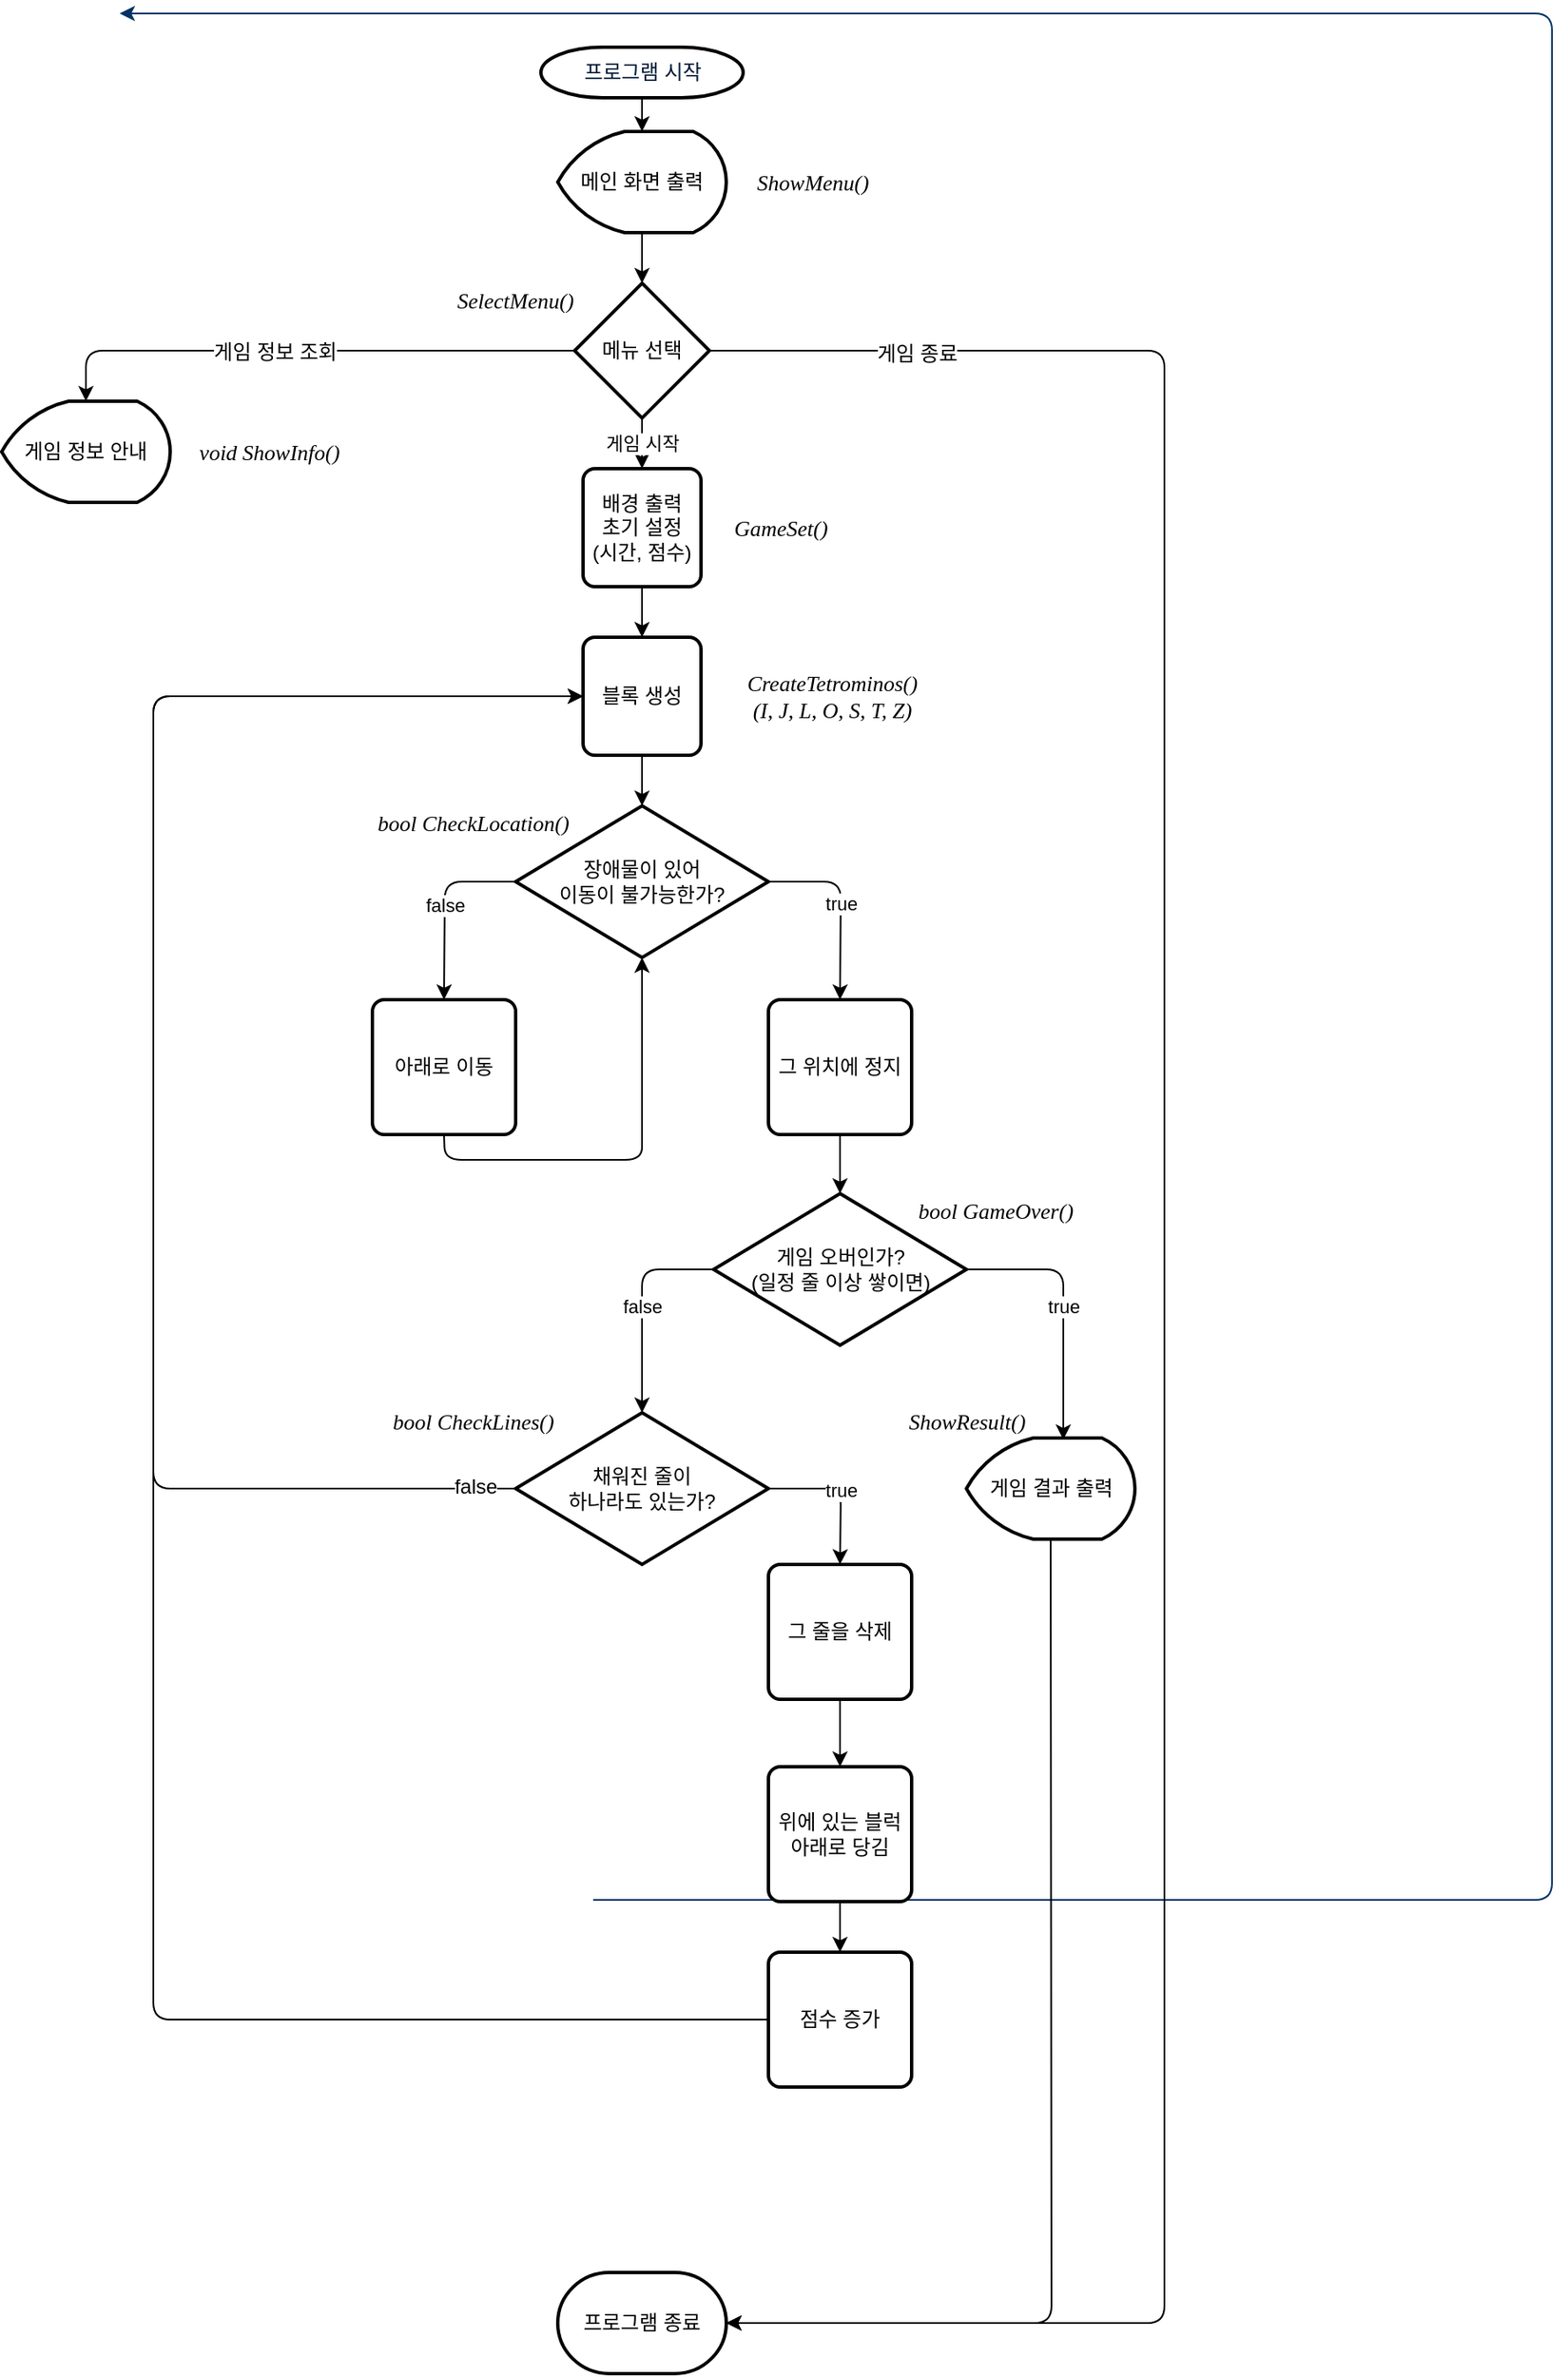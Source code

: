 <mxfile version="12.1.3" type="device" pages="1"><diagram id="6a731a19-8d31-9384-78a2-239565b7b9f0" name="Page-1"><mxGraphModel dx="1656" dy="1021" grid="1" gridSize="10" guides="1" tooltips="1" connect="1" arrows="1" fold="1" page="1" pageScale="1" pageWidth="827" pageHeight="1169" background="#ffffff" math="0" shadow="0"><root><mxCell id="0"/><mxCell id="1" parent="0"/><mxCell id="45" value="" style="edgeStyle=elbowEdgeStyle;elbow=horizontal;exitX=1;exitY=0.5;exitPerimeter=0;entryX=0.905;entryY=0.5;entryPerimeter=0;fontColor=#001933;fontStyle=1;strokeColor=#003366;strokeWidth=1;html=1;" parent="1" target="34" edge="1"><mxGeometry width="100" height="100" as="geometry"><mxPoint x="381" y="1119" as="sourcePoint"/><mxPoint x="100" as="targetPoint"/><Array as="points"><mxPoint x="950" y="1320"/></Array></mxGeometry></mxCell><mxCell id="VWo9CUhxOOEfFBeLFgR8-56" value="프로그램 시작" style="shape=mxgraph.flowchart.terminator;fillColor=#FFFFFF;strokeColor=#000000;strokeWidth=2;gradientColor=none;gradientDirection=north;fontColor=#001933;fontStyle=0;html=1;" vertex="1" parent="1"><mxGeometry x="350" y="20" width="120" height="30" as="geometry"/></mxCell><mxCell id="VWo9CUhxOOEfFBeLFgR8-57" value="메인 화면 출력" style="strokeWidth=2;html=1;shape=mxgraph.flowchart.display;whiteSpace=wrap;" vertex="1" parent="1"><mxGeometry x="360" y="70" width="100" height="60" as="geometry"/></mxCell><mxCell id="VWo9CUhxOOEfFBeLFgR8-60" value="메뉴 선택" style="strokeWidth=2;html=1;shape=mxgraph.flowchart.decision;whiteSpace=wrap;" vertex="1" parent="1"><mxGeometry x="370" y="160" width="80" height="80" as="geometry"/></mxCell><mxCell id="VWo9CUhxOOEfFBeLFgR8-62" value="" style="endArrow=classic;html=1;exitX=0;exitY=0.5;exitDx=0;exitDy=0;exitPerimeter=0;entryX=0.5;entryY=0;entryDx=0;entryDy=0;entryPerimeter=0;" edge="1" parent="1" source="VWo9CUhxOOEfFBeLFgR8-60" target="VWo9CUhxOOEfFBeLFgR8-63"><mxGeometry width="50" height="50" relative="1" as="geometry"><mxPoint x="350" y="300" as="sourcePoint"/><mxPoint x="80" y="240" as="targetPoint"/><Array as="points"><mxPoint x="80" y="200"/></Array></mxGeometry></mxCell><mxCell id="VWo9CUhxOOEfFBeLFgR8-83" value="게임 정보 조회" style="text;html=1;resizable=0;points=[];align=center;verticalAlign=middle;labelBackgroundColor=#ffffff;" vertex="1" connectable="0" parent="VWo9CUhxOOEfFBeLFgR8-62"><mxGeometry x="0.115" y="1" relative="1" as="geometry"><mxPoint as="offset"/></mxGeometry></mxCell><mxCell id="VWo9CUhxOOEfFBeLFgR8-63" value="게임 정보 안내" style="strokeWidth=2;html=1;shape=mxgraph.flowchart.display;whiteSpace=wrap;" vertex="1" parent="1"><mxGeometry x="30" y="230" width="100" height="60" as="geometry"/></mxCell><mxCell id="VWo9CUhxOOEfFBeLFgR8-65" value="게임 시작" style="endArrow=classic;html=1;exitX=0.5;exitY=1;exitDx=0;exitDy=0;exitPerimeter=0;entryX=0.5;entryY=0;entryDx=0;entryDy=0;" edge="1" parent="1" source="VWo9CUhxOOEfFBeLFgR8-60" target="VWo9CUhxOOEfFBeLFgR8-67"><mxGeometry width="50" height="50" relative="1" as="geometry"><mxPoint x="30" y="360" as="sourcePoint"/><mxPoint x="410" y="260" as="targetPoint"/></mxGeometry></mxCell><mxCell id="VWo9CUhxOOEfFBeLFgR8-67" value="배경 출력&lt;br&gt;초기 설정&lt;br&gt;(시간, 점수)" style="rounded=1;whiteSpace=wrap;html=1;absoluteArcSize=1;arcSize=14;strokeWidth=2;" vertex="1" parent="1"><mxGeometry x="375" y="270" width="70" height="70" as="geometry"/></mxCell><mxCell id="VWo9CUhxOOEfFBeLFgR8-68" value="블록 생성" style="rounded=1;whiteSpace=wrap;html=1;absoluteArcSize=1;arcSize=14;strokeWidth=2;" vertex="1" parent="1"><mxGeometry x="375" y="370" width="70" height="70" as="geometry"/></mxCell><mxCell id="VWo9CUhxOOEfFBeLFgR8-69" value="장애물이 있어&lt;br&gt;이동이 불가능한가?" style="strokeWidth=2;html=1;shape=mxgraph.flowchart.decision;whiteSpace=wrap;" vertex="1" parent="1"><mxGeometry x="335" y="470" width="150" height="90" as="geometry"/></mxCell><mxCell id="VWo9CUhxOOEfFBeLFgR8-70" value="아래로 이동" style="rounded=1;whiteSpace=wrap;html=1;absoluteArcSize=1;arcSize=14;strokeWidth=2;" vertex="1" parent="1"><mxGeometry x="250" y="585" width="85" height="80" as="geometry"/></mxCell><mxCell id="VWo9CUhxOOEfFBeLFgR8-71" value="그 위치에 정지" style="rounded=1;whiteSpace=wrap;html=1;absoluteArcSize=1;arcSize=14;strokeWidth=2;" vertex="1" parent="1"><mxGeometry x="485" y="585" width="85" height="80" as="geometry"/></mxCell><mxCell id="VWo9CUhxOOEfFBeLFgR8-72" value="false" style="endArrow=classic;html=1;exitX=0;exitY=0.5;exitDx=0;exitDy=0;exitPerimeter=0;entryX=0.5;entryY=0;entryDx=0;entryDy=0;" edge="1" parent="1" source="VWo9CUhxOOEfFBeLFgR8-69" target="VWo9CUhxOOEfFBeLFgR8-70"><mxGeometry width="50" height="50" relative="1" as="geometry"><mxPoint x="30" y="740" as="sourcePoint"/><mxPoint x="80" y="690" as="targetPoint"/><Array as="points"><mxPoint x="293" y="515"/></Array></mxGeometry></mxCell><mxCell id="VWo9CUhxOOEfFBeLFgR8-73" value="true" style="endArrow=classic;html=1;exitX=1;exitY=0.5;exitDx=0;exitDy=0;exitPerimeter=0;entryX=0.5;entryY=0;entryDx=0;entryDy=0;" edge="1" parent="1" source="VWo9CUhxOOEfFBeLFgR8-69" target="VWo9CUhxOOEfFBeLFgR8-71"><mxGeometry width="50" height="50" relative="1" as="geometry"><mxPoint x="345" y="525" as="sourcePoint"/><mxPoint x="302.5" y="595" as="targetPoint"/><Array as="points"><mxPoint x="528" y="515"/></Array></mxGeometry></mxCell><mxCell id="VWo9CUhxOOEfFBeLFgR8-76" value="게임 오버인가?&lt;br&gt;(일정 줄 이상 쌓이면)" style="strokeWidth=2;html=1;shape=mxgraph.flowchart.decision;whiteSpace=wrap;" vertex="1" parent="1"><mxGeometry x="452.5" y="700" width="150" height="90" as="geometry"/></mxCell><mxCell id="VWo9CUhxOOEfFBeLFgR8-78" value="채워진 줄이&lt;br&gt;하나라도 있는가?" style="strokeWidth=2;html=1;shape=mxgraph.flowchart.decision;whiteSpace=wrap;" vertex="1" parent="1"><mxGeometry x="335" y="830" width="150" height="90" as="geometry"/></mxCell><mxCell id="VWo9CUhxOOEfFBeLFgR8-79" value="false" style="endArrow=classic;html=1;exitX=0;exitY=0.5;exitDx=0;exitDy=0;exitPerimeter=0;entryX=0.5;entryY=0;entryDx=0;entryDy=0;entryPerimeter=0;" edge="1" parent="1" source="VWo9CUhxOOEfFBeLFgR8-76" target="VWo9CUhxOOEfFBeLFgR8-78"><mxGeometry width="50" height="50" relative="1" as="geometry"><mxPoint x="30" y="990" as="sourcePoint"/><mxPoint x="80" y="940" as="targetPoint"/><Array as="points"><mxPoint x="410" y="745"/></Array></mxGeometry></mxCell><mxCell id="VWo9CUhxOOEfFBeLFgR8-81" value="프로그램 종료" style="strokeWidth=2;html=1;shape=mxgraph.flowchart.terminator;whiteSpace=wrap;" vertex="1" parent="1"><mxGeometry x="360" y="1340" width="100" height="60" as="geometry"/></mxCell><mxCell id="VWo9CUhxOOEfFBeLFgR8-82" value="" style="endArrow=classic;html=1;entryX=1;entryY=0.5;entryDx=0;entryDy=0;entryPerimeter=0;exitX=1;exitY=0.5;exitDx=0;exitDy=0;exitPerimeter=0;" edge="1" parent="1" source="VWo9CUhxOOEfFBeLFgR8-60" target="VWo9CUhxOOEfFBeLFgR8-81"><mxGeometry width="50" height="50" relative="1" as="geometry"><mxPoint x="30" y="1470" as="sourcePoint"/><mxPoint x="80" y="1420" as="targetPoint"/><Array as="points"><mxPoint x="720" y="200"/><mxPoint x="720" y="1370"/></Array></mxGeometry></mxCell><mxCell id="VWo9CUhxOOEfFBeLFgR8-84" value="게임 종료" style="text;html=1;resizable=0;points=[];align=center;verticalAlign=middle;labelBackgroundColor=#ffffff;" vertex="1" connectable="0" parent="VWo9CUhxOOEfFBeLFgR8-82"><mxGeometry x="-0.856" y="-2" relative="1" as="geometry"><mxPoint as="offset"/></mxGeometry></mxCell><mxCell id="VWo9CUhxOOEfFBeLFgR8-87" value="" style="endArrow=classic;html=1;exitX=0.5;exitY=1;exitDx=0;exitDy=0;entryX=0.5;entryY=0;entryDx=0;entryDy=0;" edge="1" parent="1" source="VWo9CUhxOOEfFBeLFgR8-67" target="VWo9CUhxOOEfFBeLFgR8-68"><mxGeometry width="50" height="50" relative="1" as="geometry"><mxPoint x="190" y="660" as="sourcePoint"/><mxPoint x="240" y="610" as="targetPoint"/></mxGeometry></mxCell><mxCell id="VWo9CUhxOOEfFBeLFgR8-88" value="" style="endArrow=classic;html=1;exitX=0.5;exitY=1;exitDx=0;exitDy=0;entryX=0.5;entryY=0;entryDx=0;entryDy=0;entryPerimeter=0;" edge="1" parent="1" source="VWo9CUhxOOEfFBeLFgR8-68" target="VWo9CUhxOOEfFBeLFgR8-69"><mxGeometry width="50" height="50" relative="1" as="geometry"><mxPoint x="420" y="350" as="sourcePoint"/><mxPoint x="420" y="380" as="targetPoint"/></mxGeometry></mxCell><mxCell id="VWo9CUhxOOEfFBeLFgR8-89" value="" style="endArrow=classic;html=1;exitX=0.5;exitY=1;exitDx=0;exitDy=0;entryX=0.5;entryY=0;entryDx=0;entryDy=0;entryPerimeter=0;" edge="1" parent="1" source="VWo9CUhxOOEfFBeLFgR8-71" target="VWo9CUhxOOEfFBeLFgR8-76"><mxGeometry width="50" height="50" relative="1" as="geometry"><mxPoint x="200" y="815" as="sourcePoint"/><mxPoint x="250" y="765" as="targetPoint"/></mxGeometry></mxCell><mxCell id="VWo9CUhxOOEfFBeLFgR8-94" value="" style="endArrow=classic;html=1;exitX=0.5;exitY=1;exitDx=0;exitDy=0;entryX=0.5;entryY=1;entryDx=0;entryDy=0;entryPerimeter=0;" edge="1" parent="1" source="VWo9CUhxOOEfFBeLFgR8-70" target="VWo9CUhxOOEfFBeLFgR8-69"><mxGeometry width="50" height="50" relative="1" as="geometry"><mxPoint x="290" y="720" as="sourcePoint"/><mxPoint x="410" y="460" as="targetPoint"/><Array as="points"><mxPoint x="293" y="680"/><mxPoint x="350" y="680"/><mxPoint x="410" y="680"/><mxPoint x="410" y="665"/></Array></mxGeometry></mxCell><mxCell id="VWo9CUhxOOEfFBeLFgR8-95" value="true" style="endArrow=classic;html=1;exitX=1;exitY=0.5;exitDx=0;exitDy=0;exitPerimeter=0;entryX=0.575;entryY=0.017;entryDx=0;entryDy=0;entryPerimeter=0;" edge="1" parent="1" source="VWo9CUhxOOEfFBeLFgR8-76" target="VWo9CUhxOOEfFBeLFgR8-96"><mxGeometry width="50" height="50" relative="1" as="geometry"><mxPoint x="570" y="1060" as="sourcePoint"/><mxPoint x="660" y="800" as="targetPoint"/><Array as="points"><mxPoint x="660" y="745"/></Array></mxGeometry></mxCell><mxCell id="VWo9CUhxOOEfFBeLFgR8-96" value="게임 결과 출력" style="strokeWidth=2;html=1;shape=mxgraph.flowchart.display;whiteSpace=wrap;" vertex="1" parent="1"><mxGeometry x="602.5" y="845" width="100" height="60" as="geometry"/></mxCell><mxCell id="VWo9CUhxOOEfFBeLFgR8-97" value="" style="endArrow=classic;html=1;exitX=0.5;exitY=1;exitDx=0;exitDy=0;exitPerimeter=0;entryX=0.5;entryY=0;entryDx=0;entryDy=0;entryPerimeter=0;" edge="1" parent="1" source="VWo9CUhxOOEfFBeLFgR8-56" target="VWo9CUhxOOEfFBeLFgR8-57"><mxGeometry width="50" height="50" relative="1" as="geometry"><mxPoint x="170" y="815" as="sourcePoint"/><mxPoint x="220" y="765" as="targetPoint"/></mxGeometry></mxCell><mxCell id="VWo9CUhxOOEfFBeLFgR8-98" value="" style="endArrow=classic;html=1;exitX=0.5;exitY=1;exitDx=0;exitDy=0;exitPerimeter=0;entryX=0.5;entryY=0;entryDx=0;entryDy=0;entryPerimeter=0;" edge="1" parent="1" source="VWo9CUhxOOEfFBeLFgR8-57" target="VWo9CUhxOOEfFBeLFgR8-60"><mxGeometry width="50" height="50" relative="1" as="geometry"><mxPoint x="420" y="60" as="sourcePoint"/><mxPoint x="420" y="80" as="targetPoint"/></mxGeometry></mxCell><mxCell id="VWo9CUhxOOEfFBeLFgR8-99" value="" style="endArrow=classic;html=1;exitX=0.5;exitY=1;exitDx=0;exitDy=0;exitPerimeter=0;entryX=1;entryY=0.5;entryDx=0;entryDy=0;entryPerimeter=0;" edge="1" parent="1" source="VWo9CUhxOOEfFBeLFgR8-96" target="VWo9CUhxOOEfFBeLFgR8-81"><mxGeometry width="50" height="50" relative="1" as="geometry"><mxPoint x="30" y="1470" as="sourcePoint"/><mxPoint x="80" y="1420" as="targetPoint"/><Array as="points"><mxPoint x="653" y="1370"/></Array></mxGeometry></mxCell><mxCell id="VWo9CUhxOOEfFBeLFgR8-100" value="" style="endArrow=classic;html=1;exitX=0;exitY=0.5;exitDx=0;exitDy=0;exitPerimeter=0;entryX=0;entryY=0.5;entryDx=0;entryDy=0;" edge="1" parent="1" source="VWo9CUhxOOEfFBeLFgR8-78" target="VWo9CUhxOOEfFBeLFgR8-68"><mxGeometry width="50" height="50" relative="1" as="geometry"><mxPoint x="170" y="1120" as="sourcePoint"/><mxPoint x="570" y="1000" as="targetPoint"/><Array as="points"><mxPoint x="120" y="875"/><mxPoint x="120" y="405"/></Array></mxGeometry></mxCell><mxCell id="VWo9CUhxOOEfFBeLFgR8-101" value="false" style="text;html=1;resizable=0;points=[];align=center;verticalAlign=middle;labelBackgroundColor=#ffffff;" vertex="1" connectable="0" parent="VWo9CUhxOOEfFBeLFgR8-100"><mxGeometry x="-0.948" y="-1" relative="1" as="geometry"><mxPoint as="offset"/></mxGeometry></mxCell><mxCell id="VWo9CUhxOOEfFBeLFgR8-102" value="true" style="endArrow=classic;html=1;exitX=1;exitY=0.5;exitDx=0;exitDy=0;exitPerimeter=0;entryX=0.5;entryY=0;entryDx=0;entryDy=0;" edge="1" parent="1" source="VWo9CUhxOOEfFBeLFgR8-78" target="VWo9CUhxOOEfFBeLFgR8-103"><mxGeometry width="50" height="50" relative="1" as="geometry"><mxPoint x="480" y="890" as="sourcePoint"/><mxPoint x="560" y="920" as="targetPoint"/><Array as="points"><mxPoint x="528" y="875"/></Array></mxGeometry></mxCell><mxCell id="VWo9CUhxOOEfFBeLFgR8-103" value="그 줄을 삭제" style="rounded=1;whiteSpace=wrap;html=1;absoluteArcSize=1;arcSize=14;strokeWidth=2;" vertex="1" parent="1"><mxGeometry x="485" y="920" width="85" height="80" as="geometry"/></mxCell><mxCell id="VWo9CUhxOOEfFBeLFgR8-104" value="위에 있는 블럭&lt;br&gt;아래로 당김" style="rounded=1;whiteSpace=wrap;html=1;absoluteArcSize=1;arcSize=14;strokeWidth=2;" vertex="1" parent="1"><mxGeometry x="485" y="1040" width="85" height="80" as="geometry"/></mxCell><mxCell id="VWo9CUhxOOEfFBeLFgR8-105" value="" style="endArrow=classic;html=1;exitX=0.5;exitY=1;exitDx=0;exitDy=0;entryX=0.5;entryY=0;entryDx=0;entryDy=0;" edge="1" parent="1" source="VWo9CUhxOOEfFBeLFgR8-103" target="VWo9CUhxOOEfFBeLFgR8-104"><mxGeometry width="50" height="50" relative="1" as="geometry"><mxPoint x="30" y="1470" as="sourcePoint"/><mxPoint x="80" y="1420" as="targetPoint"/></mxGeometry></mxCell><mxCell id="VWo9CUhxOOEfFBeLFgR8-106" value="점수 증가" style="rounded=1;whiteSpace=wrap;html=1;absoluteArcSize=1;arcSize=14;strokeWidth=2;" vertex="1" parent="1"><mxGeometry x="485" y="1150" width="85" height="80" as="geometry"/></mxCell><mxCell id="VWo9CUhxOOEfFBeLFgR8-107" value="" style="endArrow=classic;html=1;exitX=0.5;exitY=1;exitDx=0;exitDy=0;entryX=0.5;entryY=0;entryDx=0;entryDy=0;" edge="1" parent="1" source="VWo9CUhxOOEfFBeLFgR8-104" target="VWo9CUhxOOEfFBeLFgR8-106"><mxGeometry width="50" height="50" relative="1" as="geometry"><mxPoint x="30" y="1470" as="sourcePoint"/><mxPoint x="80" y="1420" as="targetPoint"/></mxGeometry></mxCell><mxCell id="VWo9CUhxOOEfFBeLFgR8-108" value="" style="endArrow=classic;html=1;exitX=0;exitY=0.5;exitDx=0;exitDy=0;entryX=0;entryY=0.5;entryDx=0;entryDy=0;" edge="1" parent="1" source="VWo9CUhxOOEfFBeLFgR8-106" target="VWo9CUhxOOEfFBeLFgR8-68"><mxGeometry width="50" height="50" relative="1" as="geometry"><mxPoint x="30" y="1470" as="sourcePoint"/><mxPoint x="210" y="460" as="targetPoint"/><Array as="points"><mxPoint x="120" y="1190"/><mxPoint x="120" y="405"/></Array></mxGeometry></mxCell><mxCell id="VWo9CUhxOOEfFBeLFgR8-123" value="SelectMenu()" style="text;html=1;strokeColor=none;fillColor=none;align=center;verticalAlign=middle;whiteSpace=wrap;rounded=0;fontStyle=2;fontColor=#000000;fontSize=13;fontFamily=Verdana;" vertex="1" parent="1"><mxGeometry x="285" y="160" width="100" height="20" as="geometry"/></mxCell><mxCell id="VWo9CUhxOOEfFBeLFgR8-125" value="ShowMenu()" style="text;html=1;strokeColor=none;fillColor=none;align=center;verticalAlign=middle;whiteSpace=wrap;rounded=0;fontStyle=2;fontColor=#000000;fontSize=13;fontFamily=Verdana;" vertex="1" parent="1"><mxGeometry x="470" y="90" width="83" height="20" as="geometry"/></mxCell><mxCell id="VWo9CUhxOOEfFBeLFgR8-126" value="void ShowInfo()" style="text;html=1;strokeColor=none;fillColor=none;align=center;verticalAlign=middle;whiteSpace=wrap;rounded=0;fontStyle=2;fontColor=#000000;fontSize=13;fontFamily=Verdana;" vertex="1" parent="1"><mxGeometry x="134" y="250" width="110" height="20" as="geometry"/></mxCell><mxCell id="VWo9CUhxOOEfFBeLFgR8-127" value="GameSet()" style="text;html=1;strokeColor=none;fillColor=none;align=center;verticalAlign=middle;whiteSpace=wrap;rounded=0;fontStyle=2;fontColor=#000000;fontSize=13;fontFamily=Verdana;" vertex="1" parent="1"><mxGeometry x="452.5" y="295" width="79" height="20" as="geometry"/></mxCell><mxCell id="VWo9CUhxOOEfFBeLFgR8-128" value="bool CheckLocation()" style="text;html=1;strokeColor=none;fillColor=none;align=center;verticalAlign=middle;whiteSpace=wrap;rounded=0;fontStyle=2;fontColor=#000000;fontSize=13;fontFamily=Verdana;" vertex="1" parent="1"><mxGeometry x="240" y="470" width="140" height="20" as="geometry"/></mxCell><mxCell id="VWo9CUhxOOEfFBeLFgR8-132" value="bool GameOver()" style="text;html=1;strokeColor=none;fillColor=none;align=center;verticalAlign=middle;whiteSpace=wrap;rounded=0;fontStyle=2;fontColor=#000000;fontSize=13;fontFamily=Verdana;" vertex="1" parent="1"><mxGeometry x="560" y="700" width="120" height="20" as="geometry"/></mxCell><mxCell id="VWo9CUhxOOEfFBeLFgR8-133" value="bool CheckLines()" style="text;html=1;strokeColor=none;fillColor=none;align=center;verticalAlign=middle;whiteSpace=wrap;rounded=0;fontStyle=2;fontColor=#000000;fontSize=13;fontFamily=Verdana;" vertex="1" parent="1"><mxGeometry x="250" y="825" width="120" height="20" as="geometry"/></mxCell><mxCell id="VWo9CUhxOOEfFBeLFgR8-136" value="ShowResult()" style="text;html=1;strokeColor=none;fillColor=none;align=center;verticalAlign=middle;whiteSpace=wrap;rounded=0;fontStyle=2;fontColor=#000000;fontSize=13;fontFamily=Verdana;" vertex="1" parent="1"><mxGeometry x="542.5" y="825" width="120" height="20" as="geometry"/></mxCell><mxCell id="VWo9CUhxOOEfFBeLFgR8-138" value="CreateTetrominos()&lt;br&gt;(I, J, L, O, S, T, Z)" style="text;html=1;strokeColor=none;fillColor=none;align=center;verticalAlign=middle;whiteSpace=wrap;rounded=0;fontStyle=2;fontColor=#000000;fontSize=13;fontFamily=Verdana;" vertex="1" parent="1"><mxGeometry x="452.5" y="385" width="140" height="40" as="geometry"/></mxCell></root></mxGraphModel></diagram></mxfile>